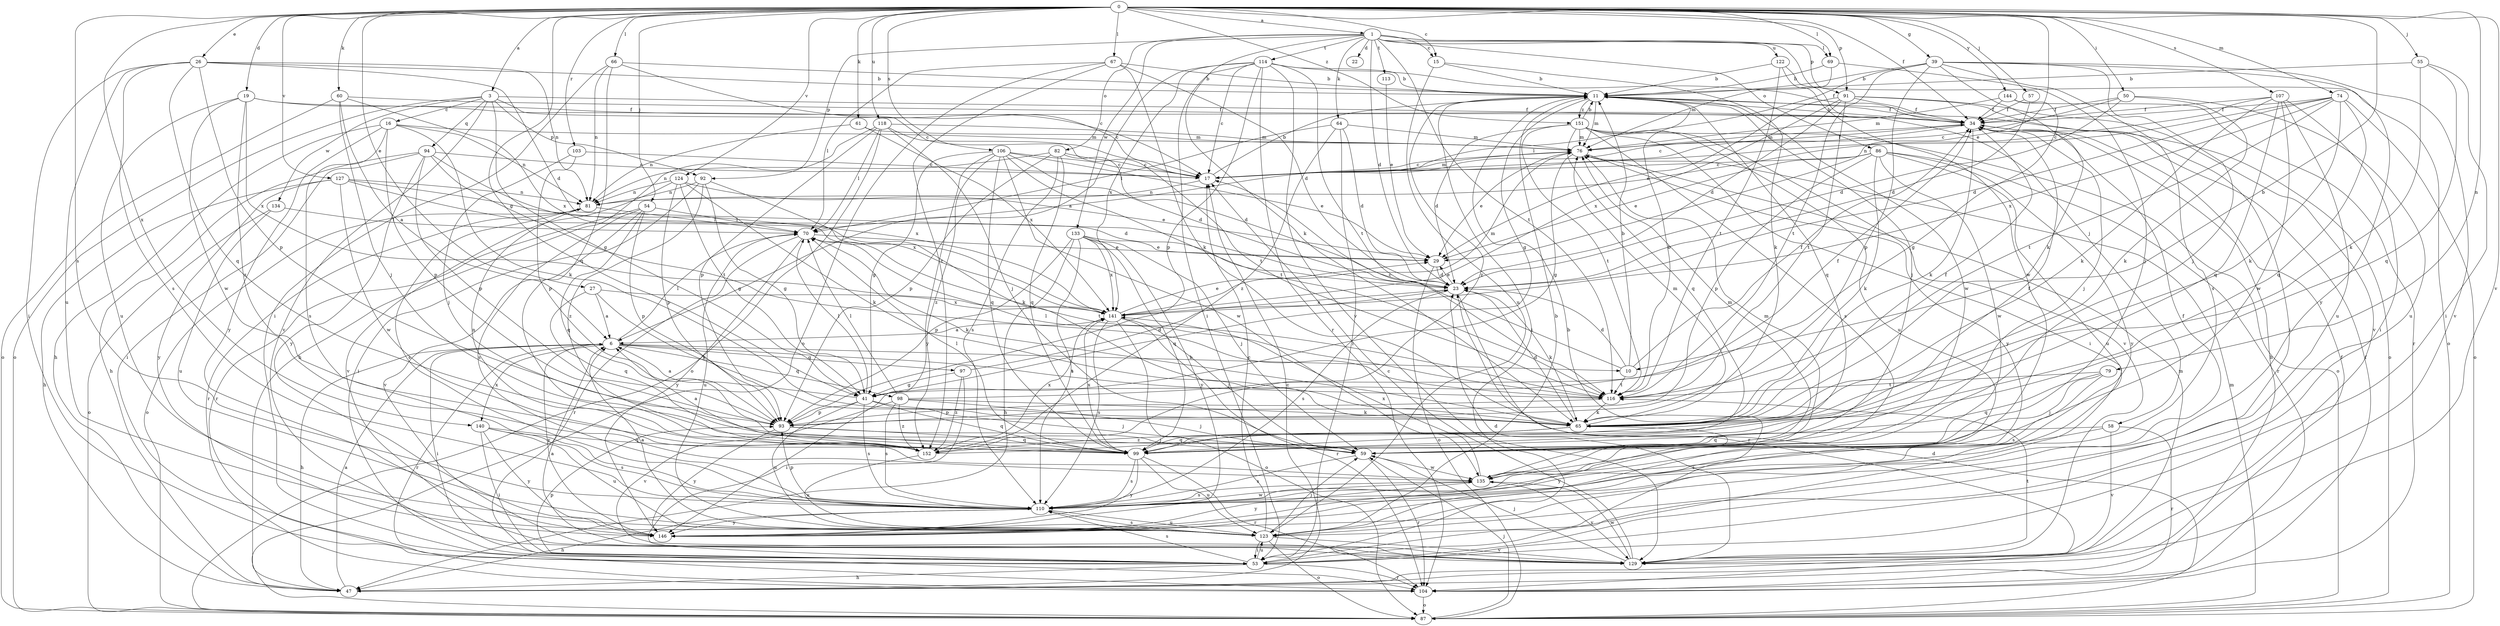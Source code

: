strict digraph  {
0;
1;
3;
6;
10;
11;
15;
16;
17;
19;
22;
23;
26;
27;
29;
34;
39;
41;
47;
50;
53;
54;
55;
57;
58;
59;
60;
61;
64;
65;
66;
67;
69;
70;
74;
76;
79;
81;
82;
86;
87;
91;
92;
93;
94;
97;
98;
99;
103;
104;
106;
107;
110;
113;
114;
116;
118;
122;
123;
124;
127;
129;
133;
134;
135;
140;
141;
144;
146;
151;
152;
0 -> 1  [label=a];
0 -> 3  [label=a];
0 -> 10  [label=b];
0 -> 15  [label=c];
0 -> 19  [label=d];
0 -> 26  [label=e];
0 -> 27  [label=e];
0 -> 29  [label=e];
0 -> 34  [label=f];
0 -> 39  [label=g];
0 -> 41  [label=g];
0 -> 50  [label=i];
0 -> 54  [label=j];
0 -> 55  [label=j];
0 -> 57  [label=j];
0 -> 60  [label=k];
0 -> 61  [label=k];
0 -> 66  [label=l];
0 -> 67  [label=l];
0 -> 69  [label=l];
0 -> 74  [label=m];
0 -> 79  [label=n];
0 -> 91  [label=p];
0 -> 103  [label=r];
0 -> 106  [label=s];
0 -> 107  [label=s];
0 -> 110  [label=s];
0 -> 118  [label=u];
0 -> 124  [label=v];
0 -> 127  [label=v];
0 -> 129  [label=v];
0 -> 140  [label=x];
0 -> 144  [label=y];
0 -> 151  [label=z];
1 -> 15  [label=c];
1 -> 22  [label=d];
1 -> 23  [label=d];
1 -> 58  [label=j];
1 -> 64  [label=k];
1 -> 65  [label=k];
1 -> 69  [label=l];
1 -> 82  [label=o];
1 -> 86  [label=o];
1 -> 91  [label=p];
1 -> 92  [label=p];
1 -> 113  [label=t];
1 -> 114  [label=t];
1 -> 116  [label=t];
1 -> 122  [label=u];
1 -> 133  [label=w];
3 -> 16  [label=c];
3 -> 17  [label=c];
3 -> 34  [label=f];
3 -> 41  [label=g];
3 -> 87  [label=o];
3 -> 92  [label=p];
3 -> 94  [label=q];
3 -> 129  [label=v];
3 -> 134  [label=w];
6 -> 10  [label=b];
6 -> 47  [label=h];
6 -> 53  [label=i];
6 -> 70  [label=l];
6 -> 97  [label=q];
6 -> 98  [label=q];
6 -> 104  [label=r];
6 -> 116  [label=t];
6 -> 140  [label=x];
6 -> 146  [label=y];
10 -> 11  [label=b];
10 -> 17  [label=c];
10 -> 23  [label=d];
10 -> 34  [label=f];
10 -> 116  [label=t];
11 -> 34  [label=f];
11 -> 41  [label=g];
11 -> 53  [label=i];
11 -> 59  [label=j];
11 -> 76  [label=m];
11 -> 87  [label=o];
11 -> 99  [label=q];
11 -> 135  [label=w];
11 -> 151  [label=z];
11 -> 152  [label=z];
15 -> 11  [label=b];
15 -> 65  [label=k];
15 -> 123  [label=u];
16 -> 47  [label=h];
16 -> 65  [label=k];
16 -> 76  [label=m];
16 -> 81  [label=n];
16 -> 93  [label=p];
16 -> 110  [label=s];
16 -> 146  [label=y];
17 -> 11  [label=b];
17 -> 76  [label=m];
17 -> 81  [label=n];
19 -> 17  [label=c];
19 -> 34  [label=f];
19 -> 123  [label=u];
19 -> 135  [label=w];
19 -> 141  [label=x];
19 -> 152  [label=z];
23 -> 29  [label=e];
23 -> 65  [label=k];
23 -> 104  [label=r];
23 -> 110  [label=s];
23 -> 141  [label=x];
26 -> 11  [label=b];
26 -> 23  [label=d];
26 -> 53  [label=i];
26 -> 81  [label=n];
26 -> 93  [label=p];
26 -> 99  [label=q];
26 -> 110  [label=s];
26 -> 123  [label=u];
27 -> 6  [label=a];
27 -> 65  [label=k];
27 -> 99  [label=q];
27 -> 141  [label=x];
29 -> 23  [label=d];
29 -> 87  [label=o];
34 -> 11  [label=b];
34 -> 17  [label=c];
34 -> 47  [label=h];
34 -> 59  [label=j];
34 -> 65  [label=k];
34 -> 76  [label=m];
39 -> 11  [label=b];
39 -> 59  [label=j];
39 -> 65  [label=k];
39 -> 70  [label=l];
39 -> 93  [label=p];
39 -> 110  [label=s];
39 -> 116  [label=t];
39 -> 129  [label=v];
39 -> 146  [label=y];
41 -> 6  [label=a];
41 -> 59  [label=j];
41 -> 70  [label=l];
41 -> 93  [label=p];
41 -> 99  [label=q];
41 -> 110  [label=s];
41 -> 123  [label=u];
47 -> 6  [label=a];
47 -> 17  [label=c];
47 -> 34  [label=f];
47 -> 76  [label=m];
50 -> 17  [label=c];
50 -> 23  [label=d];
50 -> 34  [label=f];
50 -> 65  [label=k];
50 -> 123  [label=u];
53 -> 11  [label=b];
53 -> 47  [label=h];
53 -> 93  [label=p];
53 -> 104  [label=r];
53 -> 110  [label=s];
53 -> 123  [label=u];
54 -> 70  [label=l];
54 -> 93  [label=p];
54 -> 99  [label=q];
54 -> 104  [label=r];
54 -> 110  [label=s];
54 -> 129  [label=v];
55 -> 11  [label=b];
55 -> 53  [label=i];
55 -> 65  [label=k];
55 -> 99  [label=q];
57 -> 23  [label=d];
57 -> 34  [label=f];
58 -> 99  [label=q];
58 -> 104  [label=r];
58 -> 110  [label=s];
58 -> 129  [label=v];
59 -> 76  [label=m];
59 -> 104  [label=r];
59 -> 110  [label=s];
59 -> 135  [label=w];
60 -> 6  [label=a];
60 -> 34  [label=f];
60 -> 59  [label=j];
60 -> 87  [label=o];
60 -> 141  [label=x];
61 -> 76  [label=m];
61 -> 81  [label=n];
61 -> 141  [label=x];
64 -> 23  [label=d];
64 -> 53  [label=i];
64 -> 70  [label=l];
64 -> 76  [label=m];
64 -> 152  [label=z];
65 -> 23  [label=d];
65 -> 34  [label=f];
65 -> 76  [label=m];
65 -> 99  [label=q];
65 -> 146  [label=y];
65 -> 152  [label=z];
66 -> 11  [label=b];
66 -> 17  [label=c];
66 -> 53  [label=i];
66 -> 81  [label=n];
66 -> 99  [label=q];
67 -> 11  [label=b];
67 -> 23  [label=d];
67 -> 65  [label=k];
67 -> 70  [label=l];
67 -> 87  [label=o];
67 -> 152  [label=z];
69 -> 11  [label=b];
69 -> 59  [label=j];
69 -> 76  [label=m];
70 -> 29  [label=e];
70 -> 65  [label=k];
70 -> 104  [label=r];
70 -> 116  [label=t];
70 -> 123  [label=u];
70 -> 146  [label=y];
74 -> 23  [label=d];
74 -> 34  [label=f];
74 -> 65  [label=k];
74 -> 81  [label=n];
74 -> 87  [label=o];
74 -> 99  [label=q];
74 -> 116  [label=t];
74 -> 141  [label=x];
76 -> 17  [label=c];
76 -> 29  [label=e];
76 -> 34  [label=f];
76 -> 41  [label=g];
76 -> 146  [label=y];
79 -> 59  [label=j];
79 -> 99  [label=q];
79 -> 110  [label=s];
79 -> 116  [label=t];
81 -> 70  [label=l];
81 -> 87  [label=o];
81 -> 104  [label=r];
81 -> 110  [label=s];
82 -> 17  [label=c];
82 -> 23  [label=d];
82 -> 81  [label=n];
82 -> 93  [label=p];
82 -> 99  [label=q];
82 -> 110  [label=s];
86 -> 17  [label=c];
86 -> 29  [label=e];
86 -> 65  [label=k];
86 -> 93  [label=p];
86 -> 104  [label=r];
86 -> 123  [label=u];
86 -> 135  [label=w];
86 -> 146  [label=y];
87 -> 23  [label=d];
87 -> 59  [label=j];
87 -> 76  [label=m];
91 -> 23  [label=d];
91 -> 29  [label=e];
91 -> 34  [label=f];
91 -> 53  [label=i];
91 -> 116  [label=t];
91 -> 129  [label=v];
91 -> 141  [label=x];
92 -> 41  [label=g];
92 -> 53  [label=i];
92 -> 65  [label=k];
92 -> 81  [label=n];
92 -> 152  [label=z];
93 -> 59  [label=j];
93 -> 99  [label=q];
93 -> 146  [label=y];
94 -> 17  [label=c];
94 -> 47  [label=h];
94 -> 53  [label=i];
94 -> 93  [label=p];
94 -> 116  [label=t];
94 -> 141  [label=x];
94 -> 146  [label=y];
97 -> 23  [label=d];
97 -> 41  [label=g];
97 -> 53  [label=i];
97 -> 152  [label=z];
98 -> 34  [label=f];
98 -> 59  [label=j];
98 -> 65  [label=k];
98 -> 70  [label=l];
98 -> 110  [label=s];
98 -> 129  [label=v];
98 -> 152  [label=z];
99 -> 70  [label=l];
99 -> 104  [label=r];
99 -> 110  [label=s];
99 -> 123  [label=u];
99 -> 141  [label=x];
99 -> 146  [label=y];
103 -> 17  [label=c];
103 -> 59  [label=j];
103 -> 93  [label=p];
104 -> 34  [label=f];
104 -> 87  [label=o];
106 -> 17  [label=c];
106 -> 23  [label=d];
106 -> 29  [label=e];
106 -> 41  [label=g];
106 -> 99  [label=q];
106 -> 116  [label=t];
106 -> 135  [label=w];
106 -> 146  [label=y];
106 -> 152  [label=z];
107 -> 17  [label=c];
107 -> 34  [label=f];
107 -> 53  [label=i];
107 -> 65  [label=k];
107 -> 99  [label=q];
107 -> 123  [label=u];
107 -> 135  [label=w];
110 -> 34  [label=f];
110 -> 47  [label=h];
110 -> 93  [label=p];
110 -> 123  [label=u];
110 -> 135  [label=w];
110 -> 146  [label=y];
113 -> 29  [label=e];
114 -> 6  [label=a];
114 -> 11  [label=b];
114 -> 17  [label=c];
114 -> 34  [label=f];
114 -> 53  [label=i];
114 -> 93  [label=p];
114 -> 104  [label=r];
114 -> 116  [label=t];
114 -> 129  [label=v];
114 -> 141  [label=x];
116 -> 11  [label=b];
116 -> 65  [label=k];
116 -> 70  [label=l];
116 -> 93  [label=p];
118 -> 47  [label=h];
118 -> 59  [label=j];
118 -> 70  [label=l];
118 -> 76  [label=m];
118 -> 87  [label=o];
118 -> 93  [label=p];
118 -> 116  [label=t];
122 -> 11  [label=b];
122 -> 87  [label=o];
122 -> 116  [label=t];
122 -> 135  [label=w];
123 -> 6  [label=a];
123 -> 11  [label=b];
123 -> 17  [label=c];
123 -> 53  [label=i];
123 -> 59  [label=j];
123 -> 87  [label=o];
123 -> 110  [label=s];
123 -> 129  [label=v];
124 -> 29  [label=e];
124 -> 41  [label=g];
124 -> 65  [label=k];
124 -> 81  [label=n];
124 -> 93  [label=p];
124 -> 129  [label=v];
127 -> 23  [label=d];
127 -> 47  [label=h];
127 -> 81  [label=n];
127 -> 135  [label=w];
127 -> 141  [label=x];
127 -> 146  [label=y];
129 -> 6  [label=a];
129 -> 17  [label=c];
129 -> 23  [label=d];
129 -> 59  [label=j];
129 -> 116  [label=t];
129 -> 135  [label=w];
133 -> 29  [label=e];
133 -> 47  [label=h];
133 -> 59  [label=j];
133 -> 93  [label=p];
133 -> 99  [label=q];
133 -> 110  [label=s];
133 -> 141  [label=x];
133 -> 146  [label=y];
134 -> 70  [label=l];
134 -> 87  [label=o];
134 -> 123  [label=u];
135 -> 76  [label=m];
135 -> 110  [label=s];
135 -> 129  [label=v];
135 -> 141  [label=x];
135 -> 146  [label=y];
140 -> 53  [label=i];
140 -> 99  [label=q];
140 -> 110  [label=s];
140 -> 123  [label=u];
140 -> 146  [label=y];
141 -> 6  [label=a];
141 -> 29  [label=e];
141 -> 59  [label=j];
141 -> 76  [label=m];
141 -> 87  [label=o];
141 -> 104  [label=r];
141 -> 110  [label=s];
144 -> 34  [label=f];
144 -> 41  [label=g];
144 -> 76  [label=m];
144 -> 104  [label=r];
151 -> 11  [label=b];
151 -> 23  [label=d];
151 -> 53  [label=i];
151 -> 76  [label=m];
151 -> 87  [label=o];
151 -> 99  [label=q];
151 -> 110  [label=s];
151 -> 116  [label=t];
151 -> 123  [label=u];
151 -> 129  [label=v];
152 -> 6  [label=a];
152 -> 34  [label=f];
152 -> 81  [label=n];
152 -> 123  [label=u];
152 -> 141  [label=x];
}
